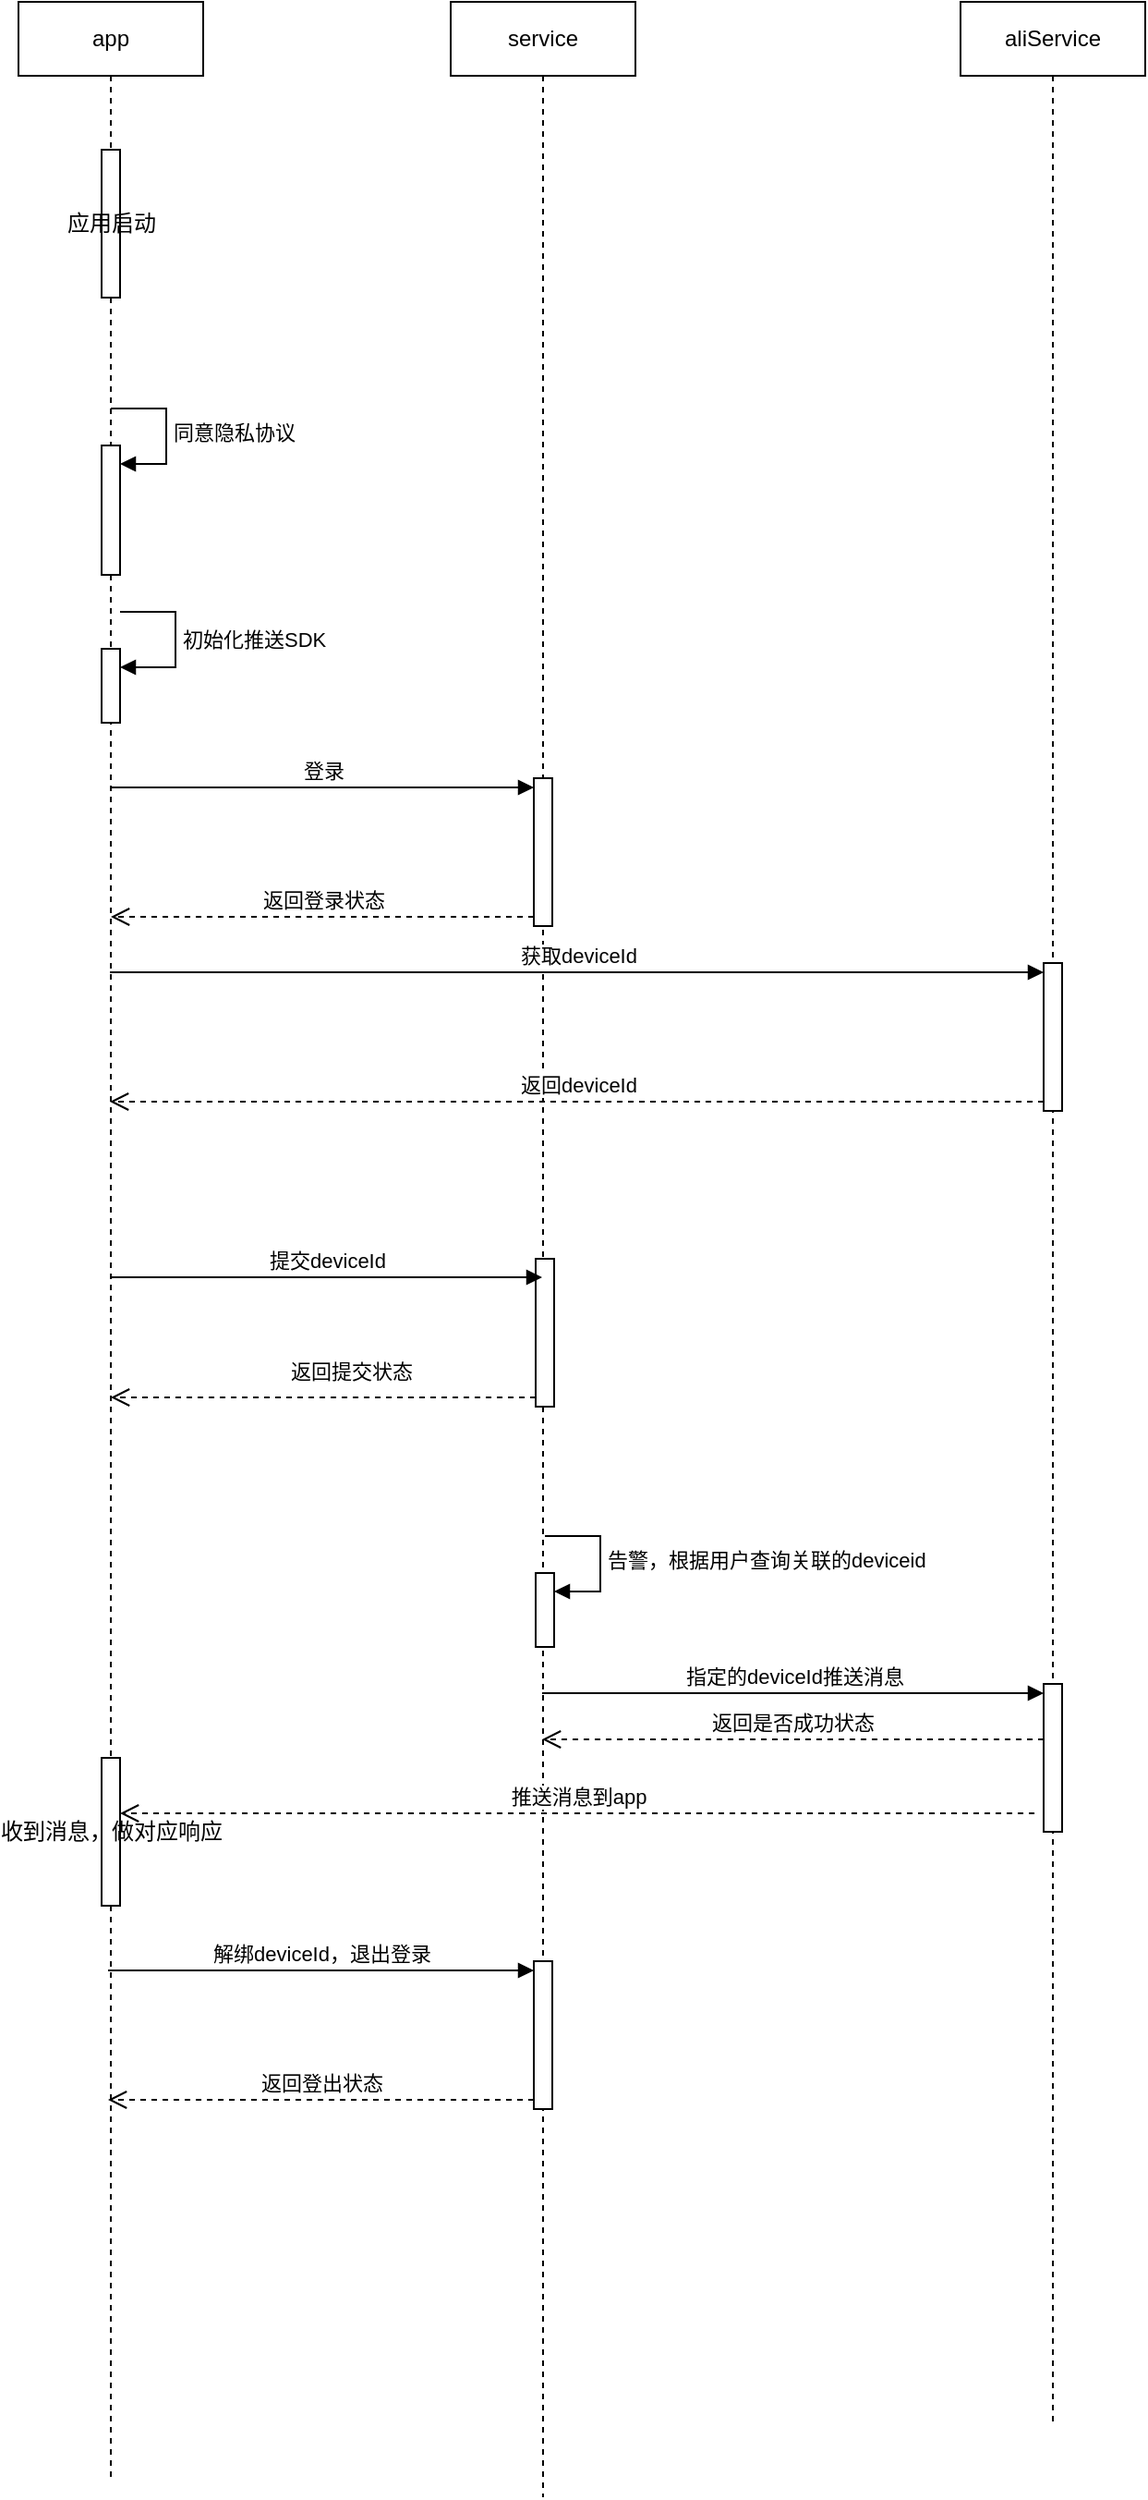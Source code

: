 <mxfile version="21.8.2" type="github">
  <diagram name="第 1 页" id="zFCsPYKmAemc5M4zCG7X">
    <mxGraphModel dx="1434" dy="790" grid="1" gridSize="10" guides="1" tooltips="1" connect="1" arrows="1" fold="1" page="1" pageScale="1" pageWidth="827" pageHeight="1169" math="0" shadow="0">
      <root>
        <mxCell id="0" />
        <mxCell id="1" parent="0" />
        <mxCell id="OrJPfvicP2lSqWDqBgk1-5" value="app" style="shape=umlLifeline;perimeter=lifelinePerimeter;whiteSpace=wrap;html=1;container=1;dropTarget=0;collapsible=0;recursiveResize=0;outlineConnect=0;portConstraint=eastwest;newEdgeStyle={&quot;curved&quot;:0,&quot;rounded&quot;:0};" parent="1" vertex="1">
          <mxGeometry x="80" y="70" width="100" height="1340" as="geometry" />
        </mxCell>
        <mxCell id="OrJPfvicP2lSqWDqBgk1-12" value="应用启动" style="html=1;points=[[0,0,0,0,5],[0,1,0,0,-5],[1,0,0,0,5],[1,1,0,0,-5]];perimeter=orthogonalPerimeter;outlineConnect=0;targetShapes=umlLifeline;portConstraint=eastwest;newEdgeStyle={&quot;curved&quot;:0,&quot;rounded&quot;:0};" parent="OrJPfvicP2lSqWDqBgk1-5" vertex="1">
          <mxGeometry x="45" y="80" width="10" height="80" as="geometry" />
        </mxCell>
        <mxCell id="OrJPfvicP2lSqWDqBgk1-13" value="" style="html=1;points=[[0,0,0,0,5],[0,1,0,0,-5],[1,0,0,0,5],[1,1,0,0,-5]];perimeter=orthogonalPerimeter;outlineConnect=0;targetShapes=umlLifeline;portConstraint=eastwest;newEdgeStyle={&quot;curved&quot;:0,&quot;rounded&quot;:0};" parent="OrJPfvicP2lSqWDqBgk1-5" vertex="1">
          <mxGeometry x="45" y="240" width="10" height="70" as="geometry" />
        </mxCell>
        <mxCell id="OrJPfvicP2lSqWDqBgk1-14" value="同意隐私协议" style="html=1;align=left;spacingLeft=2;endArrow=block;rounded=0;edgeStyle=orthogonalEdgeStyle;curved=0;rounded=0;" parent="OrJPfvicP2lSqWDqBgk1-5" target="OrJPfvicP2lSqWDqBgk1-13" edge="1">
          <mxGeometry relative="1" as="geometry">
            <mxPoint x="50" y="220" as="sourcePoint" />
            <Array as="points">
              <mxPoint x="80" y="250" />
            </Array>
          </mxGeometry>
        </mxCell>
        <mxCell id="OrJPfvicP2lSqWDqBgk1-41" value="" style="html=1;points=[[0,0,0,0,5],[0,1,0,0,-5],[1,0,0,0,5],[1,1,0,0,-5]];perimeter=orthogonalPerimeter;outlineConnect=0;targetShapes=umlLifeline;portConstraint=eastwest;newEdgeStyle={&quot;curved&quot;:0,&quot;rounded&quot;:0};" parent="OrJPfvicP2lSqWDqBgk1-5" vertex="1">
          <mxGeometry x="45" y="350" width="10" height="40" as="geometry" />
        </mxCell>
        <mxCell id="OrJPfvicP2lSqWDqBgk1-42" value="初始化推送SDK" style="html=1;align=left;spacingLeft=2;endArrow=block;rounded=0;edgeStyle=orthogonalEdgeStyle;curved=0;rounded=0;" parent="OrJPfvicP2lSqWDqBgk1-5" target="OrJPfvicP2lSqWDqBgk1-41" edge="1">
          <mxGeometry relative="1" as="geometry">
            <mxPoint x="55" y="330" as="sourcePoint" />
            <Array as="points">
              <mxPoint x="85" y="360" />
            </Array>
          </mxGeometry>
        </mxCell>
        <mxCell id="OrJPfvicP2lSqWDqBgk1-6" value="service" style="shape=umlLifeline;perimeter=lifelinePerimeter;whiteSpace=wrap;html=1;container=1;dropTarget=0;collapsible=0;recursiveResize=0;outlineConnect=0;portConstraint=eastwest;newEdgeStyle={&quot;curved&quot;:0,&quot;rounded&quot;:0};" parent="1" vertex="1">
          <mxGeometry x="314" y="70" width="100" height="1350" as="geometry" />
        </mxCell>
        <mxCell id="OrJPfvicP2lSqWDqBgk1-25" value="" style="html=1;points=[[0,0,0,0,5],[0,1,0,0,-5],[1,0,0,0,5],[1,1,0,0,-5]];perimeter=orthogonalPerimeter;outlineConnect=0;targetShapes=umlLifeline;portConstraint=eastwest;newEdgeStyle={&quot;curved&quot;:0,&quot;rounded&quot;:0};" parent="OrJPfvicP2lSqWDqBgk1-6" vertex="1">
          <mxGeometry x="45" y="420" width="10" height="80" as="geometry" />
        </mxCell>
        <mxCell id="NTywO0ZUPV1NuHkTcdNC-5" value="" style="html=1;points=[[0,0,0,0,5],[0,1,0,0,-5],[1,0,0,0,5],[1,1,0,0,-5]];perimeter=orthogonalPerimeter;outlineConnect=0;targetShapes=umlLifeline;portConstraint=eastwest;newEdgeStyle={&quot;curved&quot;:0,&quot;rounded&quot;:0};" vertex="1" parent="OrJPfvicP2lSqWDqBgk1-6">
          <mxGeometry x="46" y="680" width="10" height="80" as="geometry" />
        </mxCell>
        <mxCell id="OrJPfvicP2lSqWDqBgk1-28" value="" style="html=1;points=[[0,0,0,0,5],[0,1,0,0,-5],[1,0,0,0,5],[1,1,0,0,-5]];perimeter=orthogonalPerimeter;outlineConnect=0;targetShapes=umlLifeline;portConstraint=eastwest;newEdgeStyle={&quot;curved&quot;:0,&quot;rounded&quot;:0};" parent="OrJPfvicP2lSqWDqBgk1-6" vertex="1">
          <mxGeometry x="45" y="1060" width="10" height="80" as="geometry" />
        </mxCell>
        <mxCell id="OrJPfvicP2lSqWDqBgk1-29" value="解绑deviceId，退出登录" style="html=1;verticalAlign=bottom;endArrow=block;curved=0;rounded=0;entryX=0;entryY=0;entryDx=0;entryDy=5;" parent="OrJPfvicP2lSqWDqBgk1-6" target="OrJPfvicP2lSqWDqBgk1-28" edge="1">
          <mxGeometry relative="1" as="geometry">
            <mxPoint x="-185.5" y="1065" as="sourcePoint" />
          </mxGeometry>
        </mxCell>
        <mxCell id="OrJPfvicP2lSqWDqBgk1-30" value="返回登出状态" style="html=1;verticalAlign=bottom;endArrow=open;dashed=1;endSize=8;curved=0;rounded=0;exitX=0;exitY=1;exitDx=0;exitDy=-5;" parent="OrJPfvicP2lSqWDqBgk1-6" source="OrJPfvicP2lSqWDqBgk1-28" edge="1">
          <mxGeometry relative="1" as="geometry">
            <mxPoint x="-185.5" y="1135" as="targetPoint" />
          </mxGeometry>
        </mxCell>
        <mxCell id="OrJPfvicP2lSqWDqBgk1-7" value="aliService" style="shape=umlLifeline;perimeter=lifelinePerimeter;whiteSpace=wrap;html=1;container=1;dropTarget=0;collapsible=0;recursiveResize=0;outlineConnect=0;portConstraint=eastwest;newEdgeStyle={&quot;curved&quot;:0,&quot;rounded&quot;:0};" parent="1" vertex="1">
          <mxGeometry x="590" y="70" width="100" height="1310" as="geometry" />
        </mxCell>
        <mxCell id="OrJPfvicP2lSqWDqBgk1-22" value="" style="html=1;points=[[0,0,0,0,5],[0,1,0,0,-5],[1,0,0,0,5],[1,1,0,0,-5]];perimeter=orthogonalPerimeter;outlineConnect=0;targetShapes=umlLifeline;portConstraint=eastwest;newEdgeStyle={&quot;curved&quot;:0,&quot;rounded&quot;:0};" parent="OrJPfvicP2lSqWDqBgk1-7" vertex="1">
          <mxGeometry x="45" y="520" width="10" height="80" as="geometry" />
        </mxCell>
        <mxCell id="OrJPfvicP2lSqWDqBgk1-40" value="收到消息，做对应响应" style="html=1;points=[[0,0,0,0,5],[0,1,0,0,-5],[1,0,0,0,5],[1,1,0,0,-5]];perimeter=orthogonalPerimeter;outlineConnect=0;targetShapes=umlLifeline;portConstraint=eastwest;newEdgeStyle={&quot;curved&quot;:0,&quot;rounded&quot;:0};" parent="OrJPfvicP2lSqWDqBgk1-7" vertex="1">
          <mxGeometry x="-465" y="950" width="10" height="80" as="geometry" />
        </mxCell>
        <mxCell id="OrJPfvicP2lSqWDqBgk1-34" value="" style="html=1;points=[[0,0,0,0,5],[0,1,0,0,-5],[1,0,0,0,5],[1,1,0,0,-5]];perimeter=orthogonalPerimeter;outlineConnect=0;targetShapes=umlLifeline;portConstraint=eastwest;newEdgeStyle={&quot;curved&quot;:0,&quot;rounded&quot;:0};" parent="OrJPfvicP2lSqWDqBgk1-7" vertex="1">
          <mxGeometry x="-230" y="850" width="10" height="40" as="geometry" />
        </mxCell>
        <mxCell id="OrJPfvicP2lSqWDqBgk1-35" value="告警，根据用户查询关联的deviceid" style="html=1;align=left;spacingLeft=2;endArrow=block;rounded=0;edgeStyle=orthogonalEdgeStyle;curved=0;rounded=0;" parent="OrJPfvicP2lSqWDqBgk1-7" target="OrJPfvicP2lSqWDqBgk1-34" edge="1">
          <mxGeometry relative="1" as="geometry">
            <mxPoint x="-225" y="830" as="sourcePoint" />
            <Array as="points">
              <mxPoint x="-195" y="860" />
            </Array>
          </mxGeometry>
        </mxCell>
        <mxCell id="OrJPfvicP2lSqWDqBgk1-36" value="" style="html=1;points=[[0,0,0,0,5],[0,1,0,0,-5],[1,0,0,0,5],[1,1,0,0,-5]];perimeter=orthogonalPerimeter;outlineConnect=0;targetShapes=umlLifeline;portConstraint=eastwest;newEdgeStyle={&quot;curved&quot;:0,&quot;rounded&quot;:0};" parent="OrJPfvicP2lSqWDqBgk1-7" vertex="1">
          <mxGeometry x="45" y="910" width="10" height="80" as="geometry" />
        </mxCell>
        <mxCell id="OrJPfvicP2lSqWDqBgk1-37" value="指定的deviceId推送消息" style="html=1;verticalAlign=bottom;endArrow=block;curved=0;rounded=0;entryX=0;entryY=0;entryDx=0;entryDy=5;" parent="OrJPfvicP2lSqWDqBgk1-7" target="OrJPfvicP2lSqWDqBgk1-36" edge="1">
          <mxGeometry relative="1" as="geometry">
            <mxPoint x="-226.5" y="915" as="sourcePoint" />
          </mxGeometry>
        </mxCell>
        <mxCell id="OrJPfvicP2lSqWDqBgk1-38" value="返回是否成功状态" style="html=1;verticalAlign=bottom;endArrow=open;dashed=1;endSize=8;curved=0;rounded=0;exitX=0;exitY=1;exitDx=0;exitDy=-5;" parent="OrJPfvicP2lSqWDqBgk1-7" edge="1">
          <mxGeometry relative="1" as="geometry">
            <mxPoint x="-226.5" y="940" as="targetPoint" />
            <mxPoint x="45" y="940" as="sourcePoint" />
          </mxGeometry>
        </mxCell>
        <mxCell id="OrJPfvicP2lSqWDqBgk1-39" value="推送消息到app" style="html=1;verticalAlign=bottom;endArrow=open;dashed=1;endSize=8;curved=0;rounded=0;" parent="OrJPfvicP2lSqWDqBgk1-7" target="OrJPfvicP2lSqWDqBgk1-40" edge="1">
          <mxGeometry relative="1" as="geometry">
            <mxPoint x="40" y="980" as="sourcePoint" />
            <mxPoint x="-450" y="980" as="targetPoint" />
          </mxGeometry>
        </mxCell>
        <mxCell id="OrJPfvicP2lSqWDqBgk1-23" value="获取deviceId" style="html=1;verticalAlign=bottom;endArrow=block;curved=0;rounded=0;entryX=0;entryY=0;entryDx=0;entryDy=5;" parent="1" target="OrJPfvicP2lSqWDqBgk1-22" edge="1">
          <mxGeometry relative="1" as="geometry">
            <mxPoint x="129.5" y="595" as="sourcePoint" />
          </mxGeometry>
        </mxCell>
        <mxCell id="OrJPfvicP2lSqWDqBgk1-24" value="返回deviceId" style="html=1;verticalAlign=bottom;endArrow=open;dashed=1;endSize=8;curved=0;rounded=0;exitX=0;exitY=1;exitDx=0;exitDy=-5;" parent="1" source="OrJPfvicP2lSqWDqBgk1-22" edge="1">
          <mxGeometry x="-0.001" relative="1" as="geometry">
            <mxPoint x="129.5" y="665" as="targetPoint" />
            <mxPoint as="offset" />
          </mxGeometry>
        </mxCell>
        <mxCell id="OrJPfvicP2lSqWDqBgk1-26" value="登录" style="html=1;verticalAlign=bottom;endArrow=block;curved=0;rounded=0;entryX=0;entryY=0;entryDx=0;entryDy=5;" parent="1" source="OrJPfvicP2lSqWDqBgk1-5" target="OrJPfvicP2lSqWDqBgk1-25" edge="1">
          <mxGeometry relative="1" as="geometry">
            <mxPoint x="290" y="605" as="sourcePoint" />
          </mxGeometry>
        </mxCell>
        <mxCell id="OrJPfvicP2lSqWDqBgk1-27" value="返回登录状态" style="html=1;verticalAlign=bottom;endArrow=open;dashed=1;endSize=8;curved=0;rounded=0;exitX=0;exitY=1;exitDx=0;exitDy=-5;" parent="1" source="OrJPfvicP2lSqWDqBgk1-25" target="OrJPfvicP2lSqWDqBgk1-5" edge="1">
          <mxGeometry relative="1" as="geometry">
            <mxPoint x="290" y="675" as="targetPoint" />
          </mxGeometry>
        </mxCell>
        <mxCell id="NTywO0ZUPV1NuHkTcdNC-7" value="返回提交状态" style="html=1;verticalAlign=bottom;endArrow=open;dashed=1;endSize=8;curved=0;rounded=0;exitX=0;exitY=1;exitDx=0;exitDy=-5;" edge="1" source="NTywO0ZUPV1NuHkTcdNC-5" parent="1" target="OrJPfvicP2lSqWDqBgk1-5">
          <mxGeometry x="-0.132" y="-5" relative="1" as="geometry">
            <mxPoint x="290" y="825" as="targetPoint" />
            <mxPoint as="offset" />
          </mxGeometry>
        </mxCell>
        <mxCell id="NTywO0ZUPV1NuHkTcdNC-10" value="提交deviceId" style="html=1;verticalAlign=bottom;endArrow=block;curved=0;rounded=0;" edge="1" parent="1">
          <mxGeometry width="80" relative="1" as="geometry">
            <mxPoint x="130" y="760" as="sourcePoint" />
            <mxPoint x="363.5" y="760" as="targetPoint" />
            <Array as="points" />
          </mxGeometry>
        </mxCell>
      </root>
    </mxGraphModel>
  </diagram>
</mxfile>
